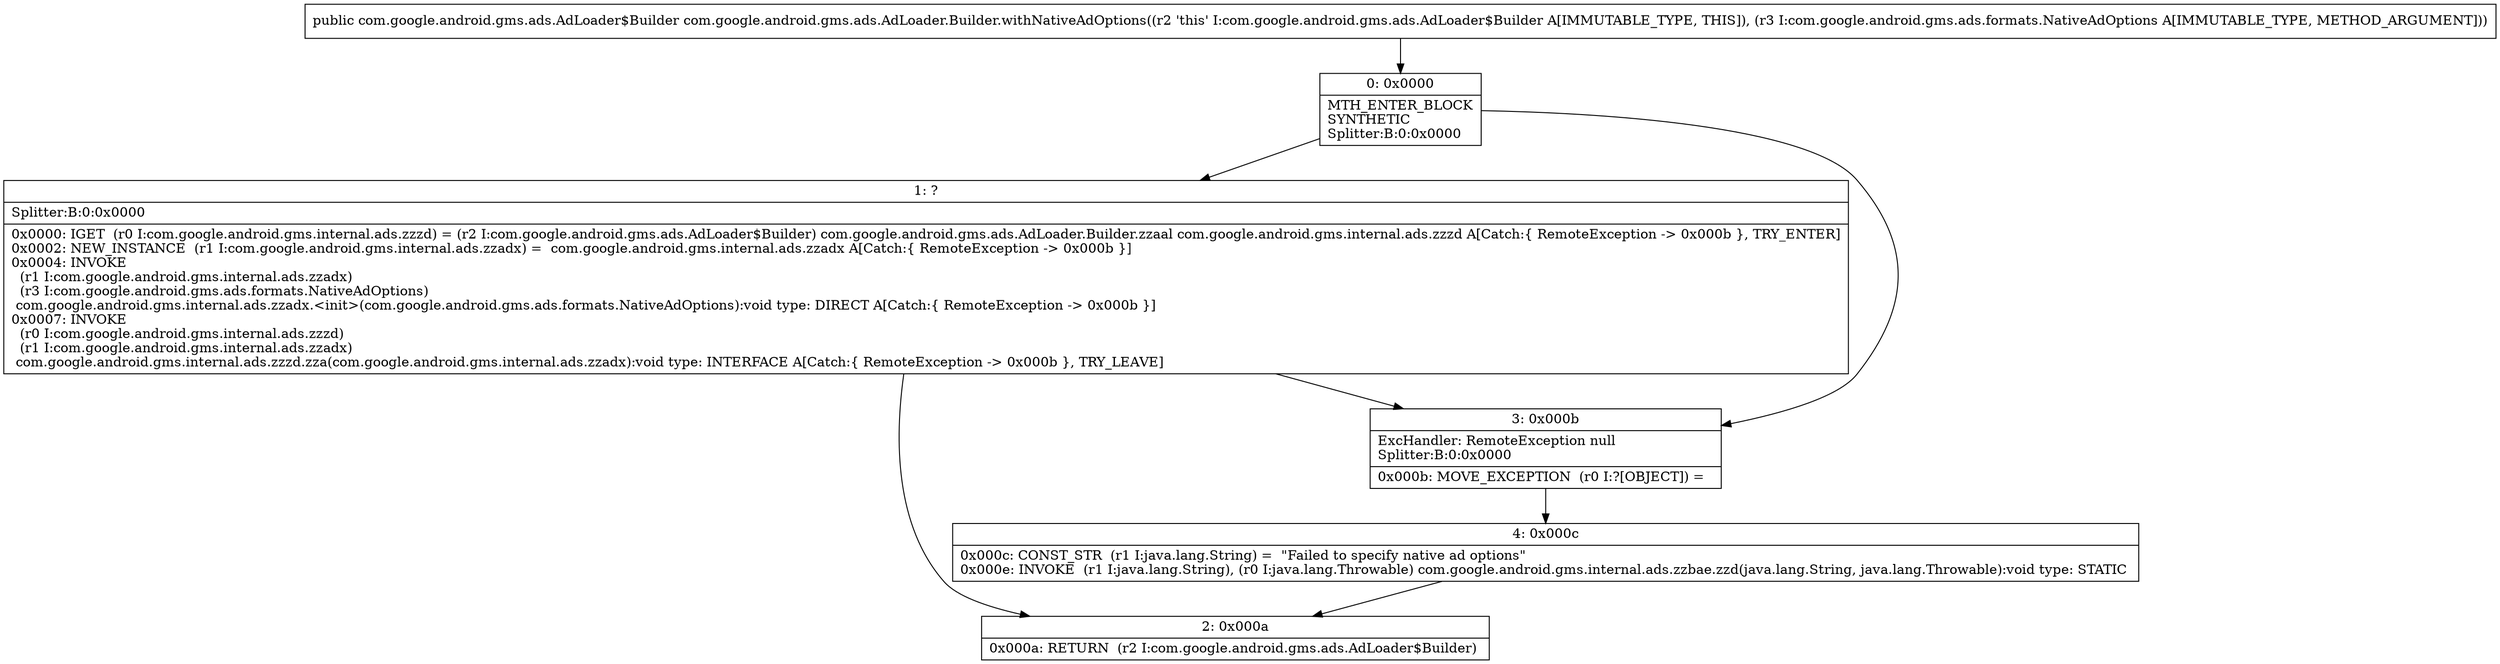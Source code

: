 digraph "CFG forcom.google.android.gms.ads.AdLoader.Builder.withNativeAdOptions(Lcom\/google\/android\/gms\/ads\/formats\/NativeAdOptions;)Lcom\/google\/android\/gms\/ads\/AdLoader$Builder;" {
Node_0 [shape=record,label="{0\:\ 0x0000|MTH_ENTER_BLOCK\lSYNTHETIC\lSplitter:B:0:0x0000\l}"];
Node_1 [shape=record,label="{1\:\ ?|Splitter:B:0:0x0000\l|0x0000: IGET  (r0 I:com.google.android.gms.internal.ads.zzzd) = (r2 I:com.google.android.gms.ads.AdLoader$Builder) com.google.android.gms.ads.AdLoader.Builder.zzaal com.google.android.gms.internal.ads.zzzd A[Catch:\{ RemoteException \-\> 0x000b \}, TRY_ENTER]\l0x0002: NEW_INSTANCE  (r1 I:com.google.android.gms.internal.ads.zzadx) =  com.google.android.gms.internal.ads.zzadx A[Catch:\{ RemoteException \-\> 0x000b \}]\l0x0004: INVOKE  \l  (r1 I:com.google.android.gms.internal.ads.zzadx)\l  (r3 I:com.google.android.gms.ads.formats.NativeAdOptions)\l com.google.android.gms.internal.ads.zzadx.\<init\>(com.google.android.gms.ads.formats.NativeAdOptions):void type: DIRECT A[Catch:\{ RemoteException \-\> 0x000b \}]\l0x0007: INVOKE  \l  (r0 I:com.google.android.gms.internal.ads.zzzd)\l  (r1 I:com.google.android.gms.internal.ads.zzadx)\l com.google.android.gms.internal.ads.zzzd.zza(com.google.android.gms.internal.ads.zzadx):void type: INTERFACE A[Catch:\{ RemoteException \-\> 0x000b \}, TRY_LEAVE]\l}"];
Node_2 [shape=record,label="{2\:\ 0x000a|0x000a: RETURN  (r2 I:com.google.android.gms.ads.AdLoader$Builder) \l}"];
Node_3 [shape=record,label="{3\:\ 0x000b|ExcHandler: RemoteException null\lSplitter:B:0:0x0000\l|0x000b: MOVE_EXCEPTION  (r0 I:?[OBJECT]) =  \l}"];
Node_4 [shape=record,label="{4\:\ 0x000c|0x000c: CONST_STR  (r1 I:java.lang.String) =  \"Failed to specify native ad options\" \l0x000e: INVOKE  (r1 I:java.lang.String), (r0 I:java.lang.Throwable) com.google.android.gms.internal.ads.zzbae.zzd(java.lang.String, java.lang.Throwable):void type: STATIC \l}"];
MethodNode[shape=record,label="{public com.google.android.gms.ads.AdLoader$Builder com.google.android.gms.ads.AdLoader.Builder.withNativeAdOptions((r2 'this' I:com.google.android.gms.ads.AdLoader$Builder A[IMMUTABLE_TYPE, THIS]), (r3 I:com.google.android.gms.ads.formats.NativeAdOptions A[IMMUTABLE_TYPE, METHOD_ARGUMENT])) }"];
MethodNode -> Node_0;
Node_0 -> Node_1;
Node_0 -> Node_3;
Node_1 -> Node_2;
Node_1 -> Node_3;
Node_3 -> Node_4;
Node_4 -> Node_2;
}

